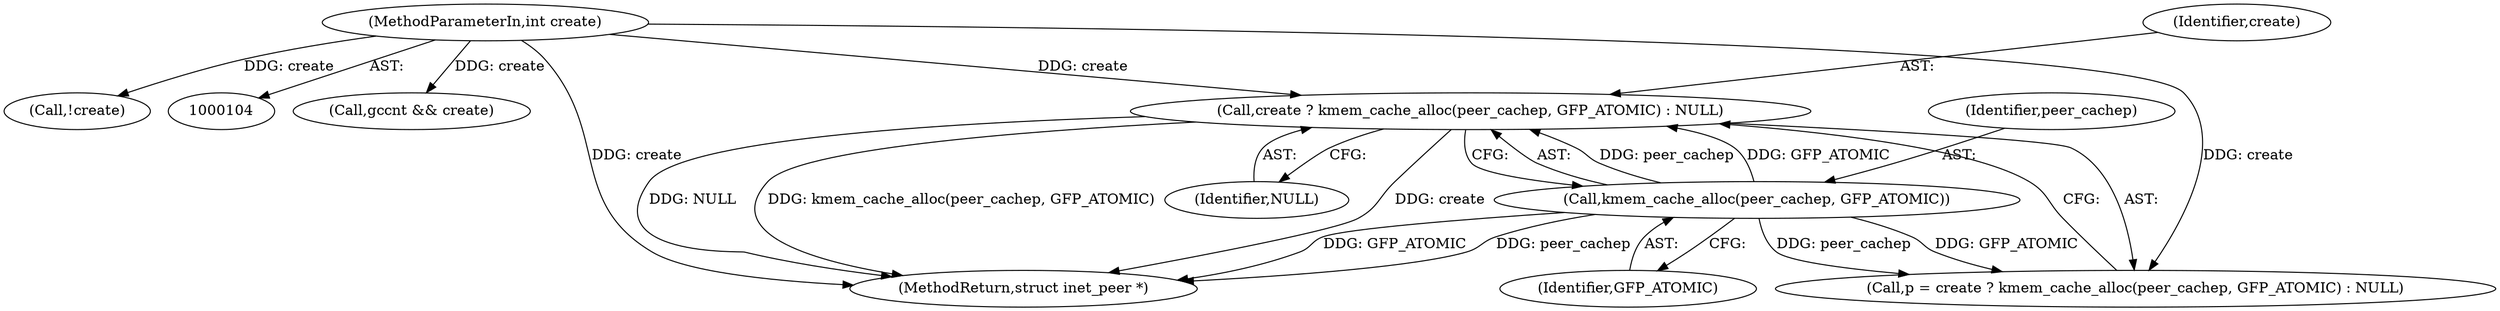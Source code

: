 digraph "0_linux_87c48fa3b4630905f98268dde838ee43626a060c@API" {
"1000204" [label="(Call,create ? kmem_cache_alloc(peer_cachep, GFP_ATOMIC) : NULL)"];
"1000106" [label="(MethodParameterIn,int create)"];
"1000206" [label="(Call,kmem_cache_alloc(peer_cachep, GFP_ATOMIC))"];
"1000205" [label="(Identifier,create)"];
"1000206" [label="(Call,kmem_cache_alloc(peer_cachep, GFP_ATOMIC))"];
"1000204" [label="(Call,create ? kmem_cache_alloc(peer_cachep, GFP_ATOMIC) : NULL)"];
"1000198" [label="(Call,gccnt && create)"];
"1000312" [label="(MethodReturn,struct inet_peer *)"];
"1000152" [label="(Call,!create)"];
"1000209" [label="(Identifier,NULL)"];
"1000207" [label="(Identifier,peer_cachep)"];
"1000106" [label="(MethodParameterIn,int create)"];
"1000208" [label="(Identifier,GFP_ATOMIC)"];
"1000202" [label="(Call,p = create ? kmem_cache_alloc(peer_cachep, GFP_ATOMIC) : NULL)"];
"1000204" -> "1000202"  [label="AST: "];
"1000204" -> "1000206"  [label="CFG: "];
"1000204" -> "1000209"  [label="CFG: "];
"1000205" -> "1000204"  [label="AST: "];
"1000206" -> "1000204"  [label="AST: "];
"1000209" -> "1000204"  [label="AST: "];
"1000202" -> "1000204"  [label="CFG: "];
"1000204" -> "1000312"  [label="DDG: create"];
"1000204" -> "1000312"  [label="DDG: NULL"];
"1000204" -> "1000312"  [label="DDG: kmem_cache_alloc(peer_cachep, GFP_ATOMIC)"];
"1000106" -> "1000204"  [label="DDG: create"];
"1000206" -> "1000204"  [label="DDG: peer_cachep"];
"1000206" -> "1000204"  [label="DDG: GFP_ATOMIC"];
"1000106" -> "1000104"  [label="AST: "];
"1000106" -> "1000312"  [label="DDG: create"];
"1000106" -> "1000152"  [label="DDG: create"];
"1000106" -> "1000198"  [label="DDG: create"];
"1000106" -> "1000202"  [label="DDG: create"];
"1000206" -> "1000208"  [label="CFG: "];
"1000207" -> "1000206"  [label="AST: "];
"1000208" -> "1000206"  [label="AST: "];
"1000206" -> "1000312"  [label="DDG: GFP_ATOMIC"];
"1000206" -> "1000312"  [label="DDG: peer_cachep"];
"1000206" -> "1000202"  [label="DDG: peer_cachep"];
"1000206" -> "1000202"  [label="DDG: GFP_ATOMIC"];
}
